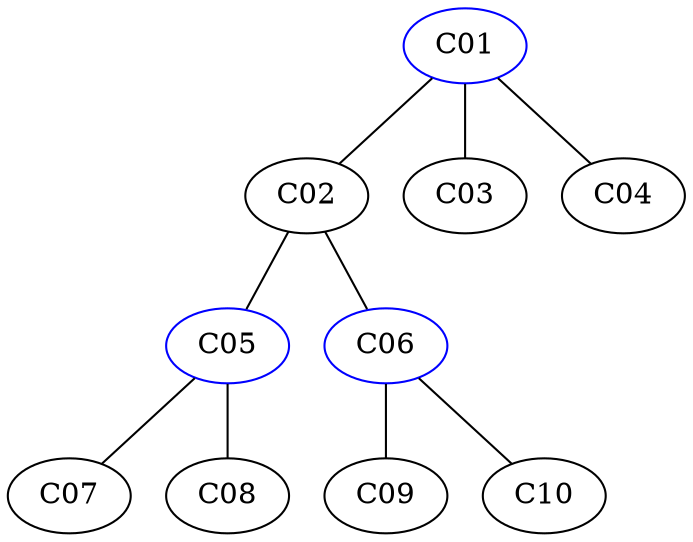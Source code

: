 strict graph G {
  1 [ color="blue" label="C01" ];
  2 [ color="blank" label="C02" ];
  3 [ color="blank" label="C03" ];
  4 [ color="blank" label="C04" ];
  5 [ color="blue" label="C05" ];
  6 [ color="blue" label="C06" ];
  7 [ color="blank" label="C07" ];
  8 [ color="blank" label="C08" ];
  9 [ color="blank" label="C09" ];
  10 [ color="blank" label="C10" ];
  1 -- 2 [ color="blank" ];
  1 -- 3 [ color="blank" ];
  1 -- 4 [ color="blank" ];
  2 -- 5 [ color="blank" ];
  2 -- 6 [ color="blank" ];
  5 -- 7 [ color="blank" ];
  5 -- 8 [ color="blank" ];
  6 -- 9 [ color="blank" ];
  6 -- 10 [ color="blank" ];
}
